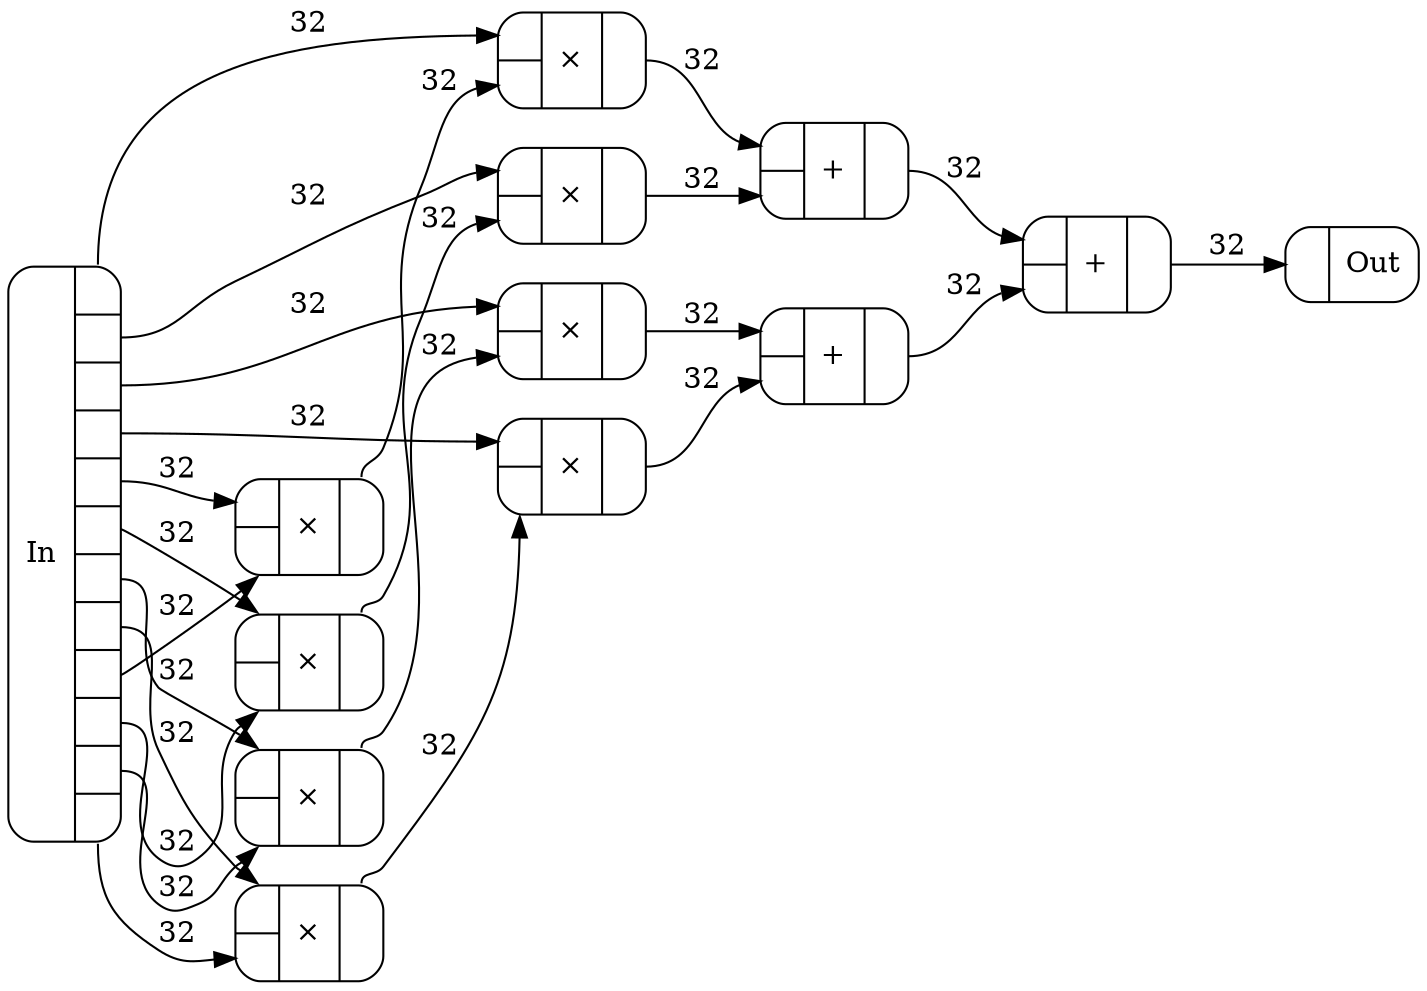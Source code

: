 digraph {
  rankdir=LR;
  node [shape=Mrecord];
  // ratio=1;
  c0 [label="{In|{<Out0>|<Out1>|<Out2>|<Out3>|<Out4>|<Out5>|<Out6>|<Out7>|<Out8>|<Out9>|<Out10>|<Out11>}}"];
  c1 [label="{{<In0>|<In1>}|×|{<Out0>}}"];
  c2 [label="{{<In0>|<In1>}|×|{<Out0>}}"];
  c3 [label="{{<In0>|<In1>}|×|{<Out0>}}"];
  c4 [label="{{<In0>|<In1>}|×|{<Out0>}}"];
  c5 [label="{{<In0>|<In1>}|×|{<Out0>}}"];
  c6 [label="{{<In0>|<In1>}|×|{<Out0>}}"];
  c7 [label="{{<In0>|<In1>}|×|{<Out0>}}"];
  c8 [label="{{<In0>|<In1>}|×|{<Out0>}}"];
  c9 [label="{{<In0>|<In1>}|+|{<Out0>}}"];
  c10 [label="{{<In0>|<In1>}|+|{<Out0>}}"];
  c11 [label="{{<In0>|<In1>}|+|{<Out0>}}"];
  c12 [label="{{<In0>}|Out}"];
  c0:Out4 -> c1:In0 [label="32"];
  c0:Out8 -> c1:In1 [label="32"];
  c0:Out5 -> c2:In0 [label="32"];
  c0:Out9 -> c2:In1 [label="32"];
  c0:Out6 -> c3:In0 [label="32"];
  c0:Out10 -> c3:In1 [label="32"];
  c0:Out7 -> c4:In0 [label="32"];
  c0:Out11 -> c4:In1 [label="32"];
  c0:Out0 -> c5:In0 [label="32"];
  c1:Out0 -> c5:In1 [label="32"];
  c0:Out1 -> c6:In0 [label="32"];
  c2:Out0 -> c6:In1 [label="32"];
  c0:Out2 -> c7:In0 [label="32"];
  c3:Out0 -> c7:In1 [label="32"];
  c0:Out3 -> c8:In0 [label="32"];
  c4:Out0 -> c8:In1 [label="32"];
  c5:Out0 -> c9:In0 [label="32"];
  c6:Out0 -> c9:In1 [label="32"];
  c7:Out0 -> c10:In0 [label="32"];
  c8:Out0 -> c10:In1 [label="32"];
  c9:Out0 -> c11:In0 [label="32"];
  c10:Out0 -> c11:In1 [label="32"];
  c11:Out0 -> c12:In0 [label="32"];
}
